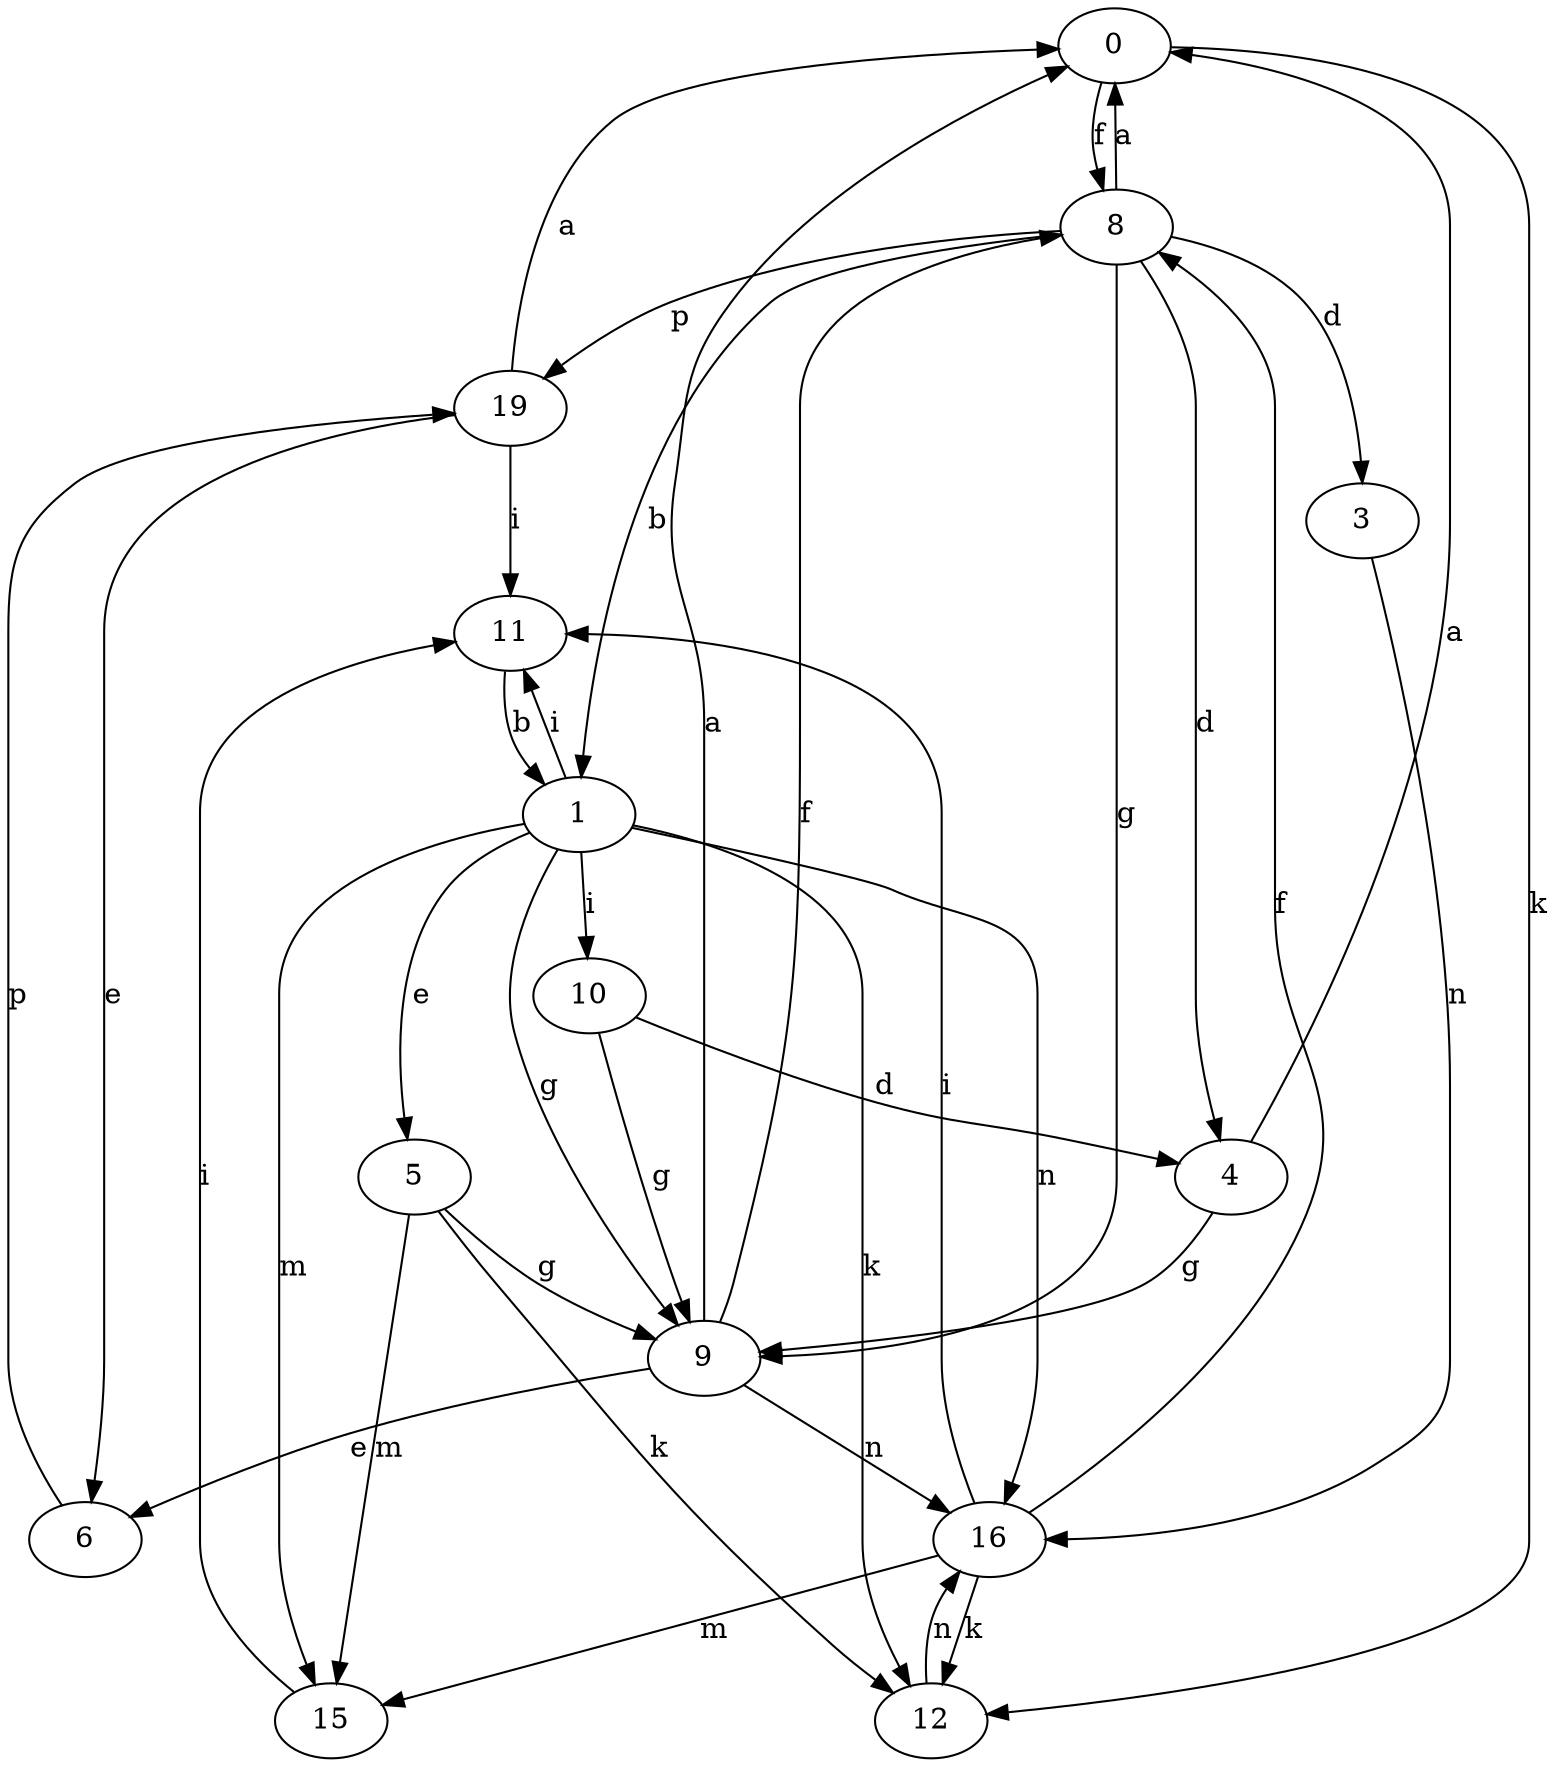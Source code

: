 strict digraph  {
0;
1;
3;
4;
5;
6;
8;
9;
10;
11;
12;
15;
16;
19;
0 -> 8  [label=f];
0 -> 12  [label=k];
1 -> 5  [label=e];
1 -> 9  [label=g];
1 -> 10  [label=i];
1 -> 11  [label=i];
1 -> 12  [label=k];
1 -> 15  [label=m];
1 -> 16  [label=n];
3 -> 16  [label=n];
4 -> 0  [label=a];
4 -> 9  [label=g];
5 -> 9  [label=g];
5 -> 12  [label=k];
5 -> 15  [label=m];
6 -> 19  [label=p];
8 -> 0  [label=a];
8 -> 1  [label=b];
8 -> 3  [label=d];
8 -> 4  [label=d];
8 -> 9  [label=g];
8 -> 19  [label=p];
9 -> 0  [label=a];
9 -> 6  [label=e];
9 -> 8  [label=f];
9 -> 16  [label=n];
10 -> 4  [label=d];
10 -> 9  [label=g];
11 -> 1  [label=b];
12 -> 16  [label=n];
15 -> 11  [label=i];
16 -> 8  [label=f];
16 -> 11  [label=i];
16 -> 12  [label=k];
16 -> 15  [label=m];
19 -> 0  [label=a];
19 -> 6  [label=e];
19 -> 11  [label=i];
}
